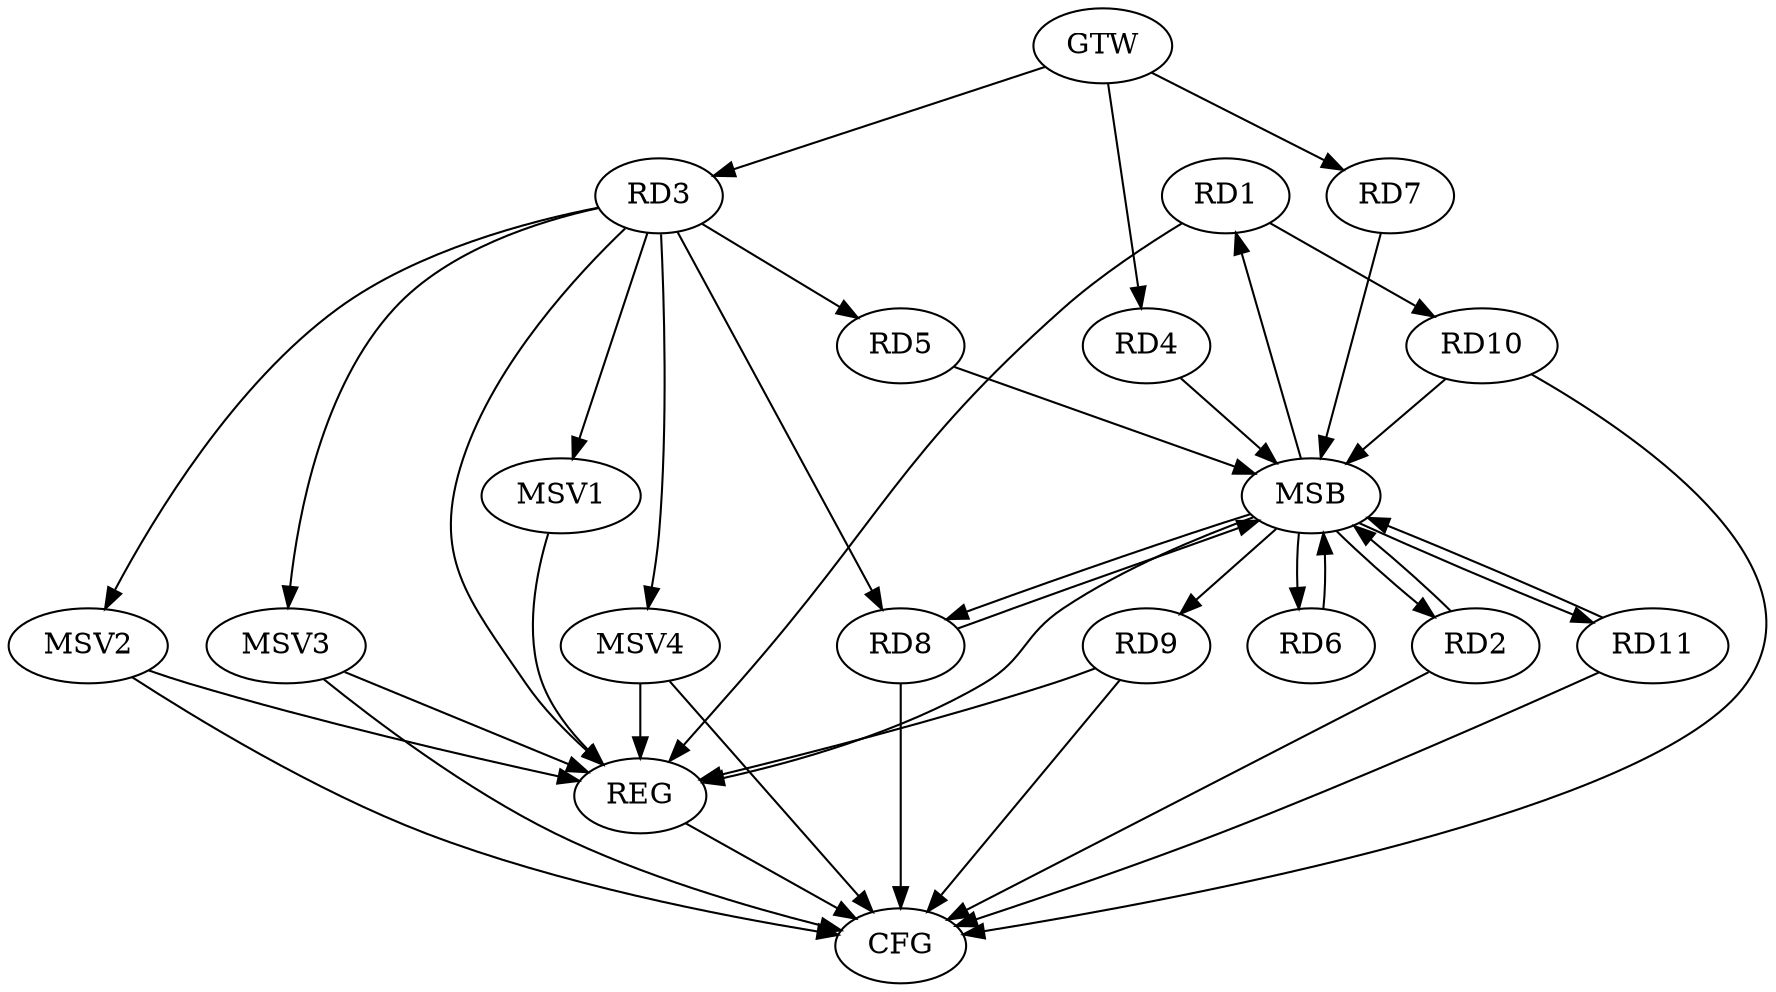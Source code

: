 strict digraph G {
  RD1 [ label="RD1" ];
  RD2 [ label="RD2" ];
  RD3 [ label="RD3" ];
  RD4 [ label="RD4" ];
  RD5 [ label="RD5" ];
  RD6 [ label="RD6" ];
  RD7 [ label="RD7" ];
  RD8 [ label="RD8" ];
  RD9 [ label="RD9" ];
  RD10 [ label="RD10" ];
  RD11 [ label="RD11" ];
  GTW [ label="GTW" ];
  REG [ label="REG" ];
  MSB [ label="MSB" ];
  CFG [ label="CFG" ];
  MSV1 [ label="MSV1" ];
  MSV2 [ label="MSV2" ];
  MSV3 [ label="MSV3" ];
  MSV4 [ label="MSV4" ];
  RD1 -> RD10;
  RD3 -> RD5;
  RD3 -> RD8;
  GTW -> RD3;
  GTW -> RD4;
  GTW -> RD7;
  RD1 -> REG;
  RD3 -> REG;
  RD9 -> REG;
  RD2 -> MSB;
  MSB -> REG;
  RD4 -> MSB;
  RD5 -> MSB;
  MSB -> RD1;
  RD6 -> MSB;
  MSB -> RD9;
  RD7 -> MSB;
  RD8 -> MSB;
  MSB -> RD11;
  RD10 -> MSB;
  MSB -> RD2;
  MSB -> RD6;
  RD11 -> MSB;
  MSB -> RD8;
  RD2 -> CFG;
  RD9 -> CFG;
  RD8 -> CFG;
  RD11 -> CFG;
  RD10 -> CFG;
  REG -> CFG;
  RD3 -> MSV1;
  MSV1 -> REG;
  RD3 -> MSV2;
  MSV2 -> REG;
  MSV2 -> CFG;
  RD3 -> MSV3;
  MSV3 -> REG;
  MSV3 -> CFG;
  RD3 -> MSV4;
  MSV4 -> REG;
  MSV4 -> CFG;
}

